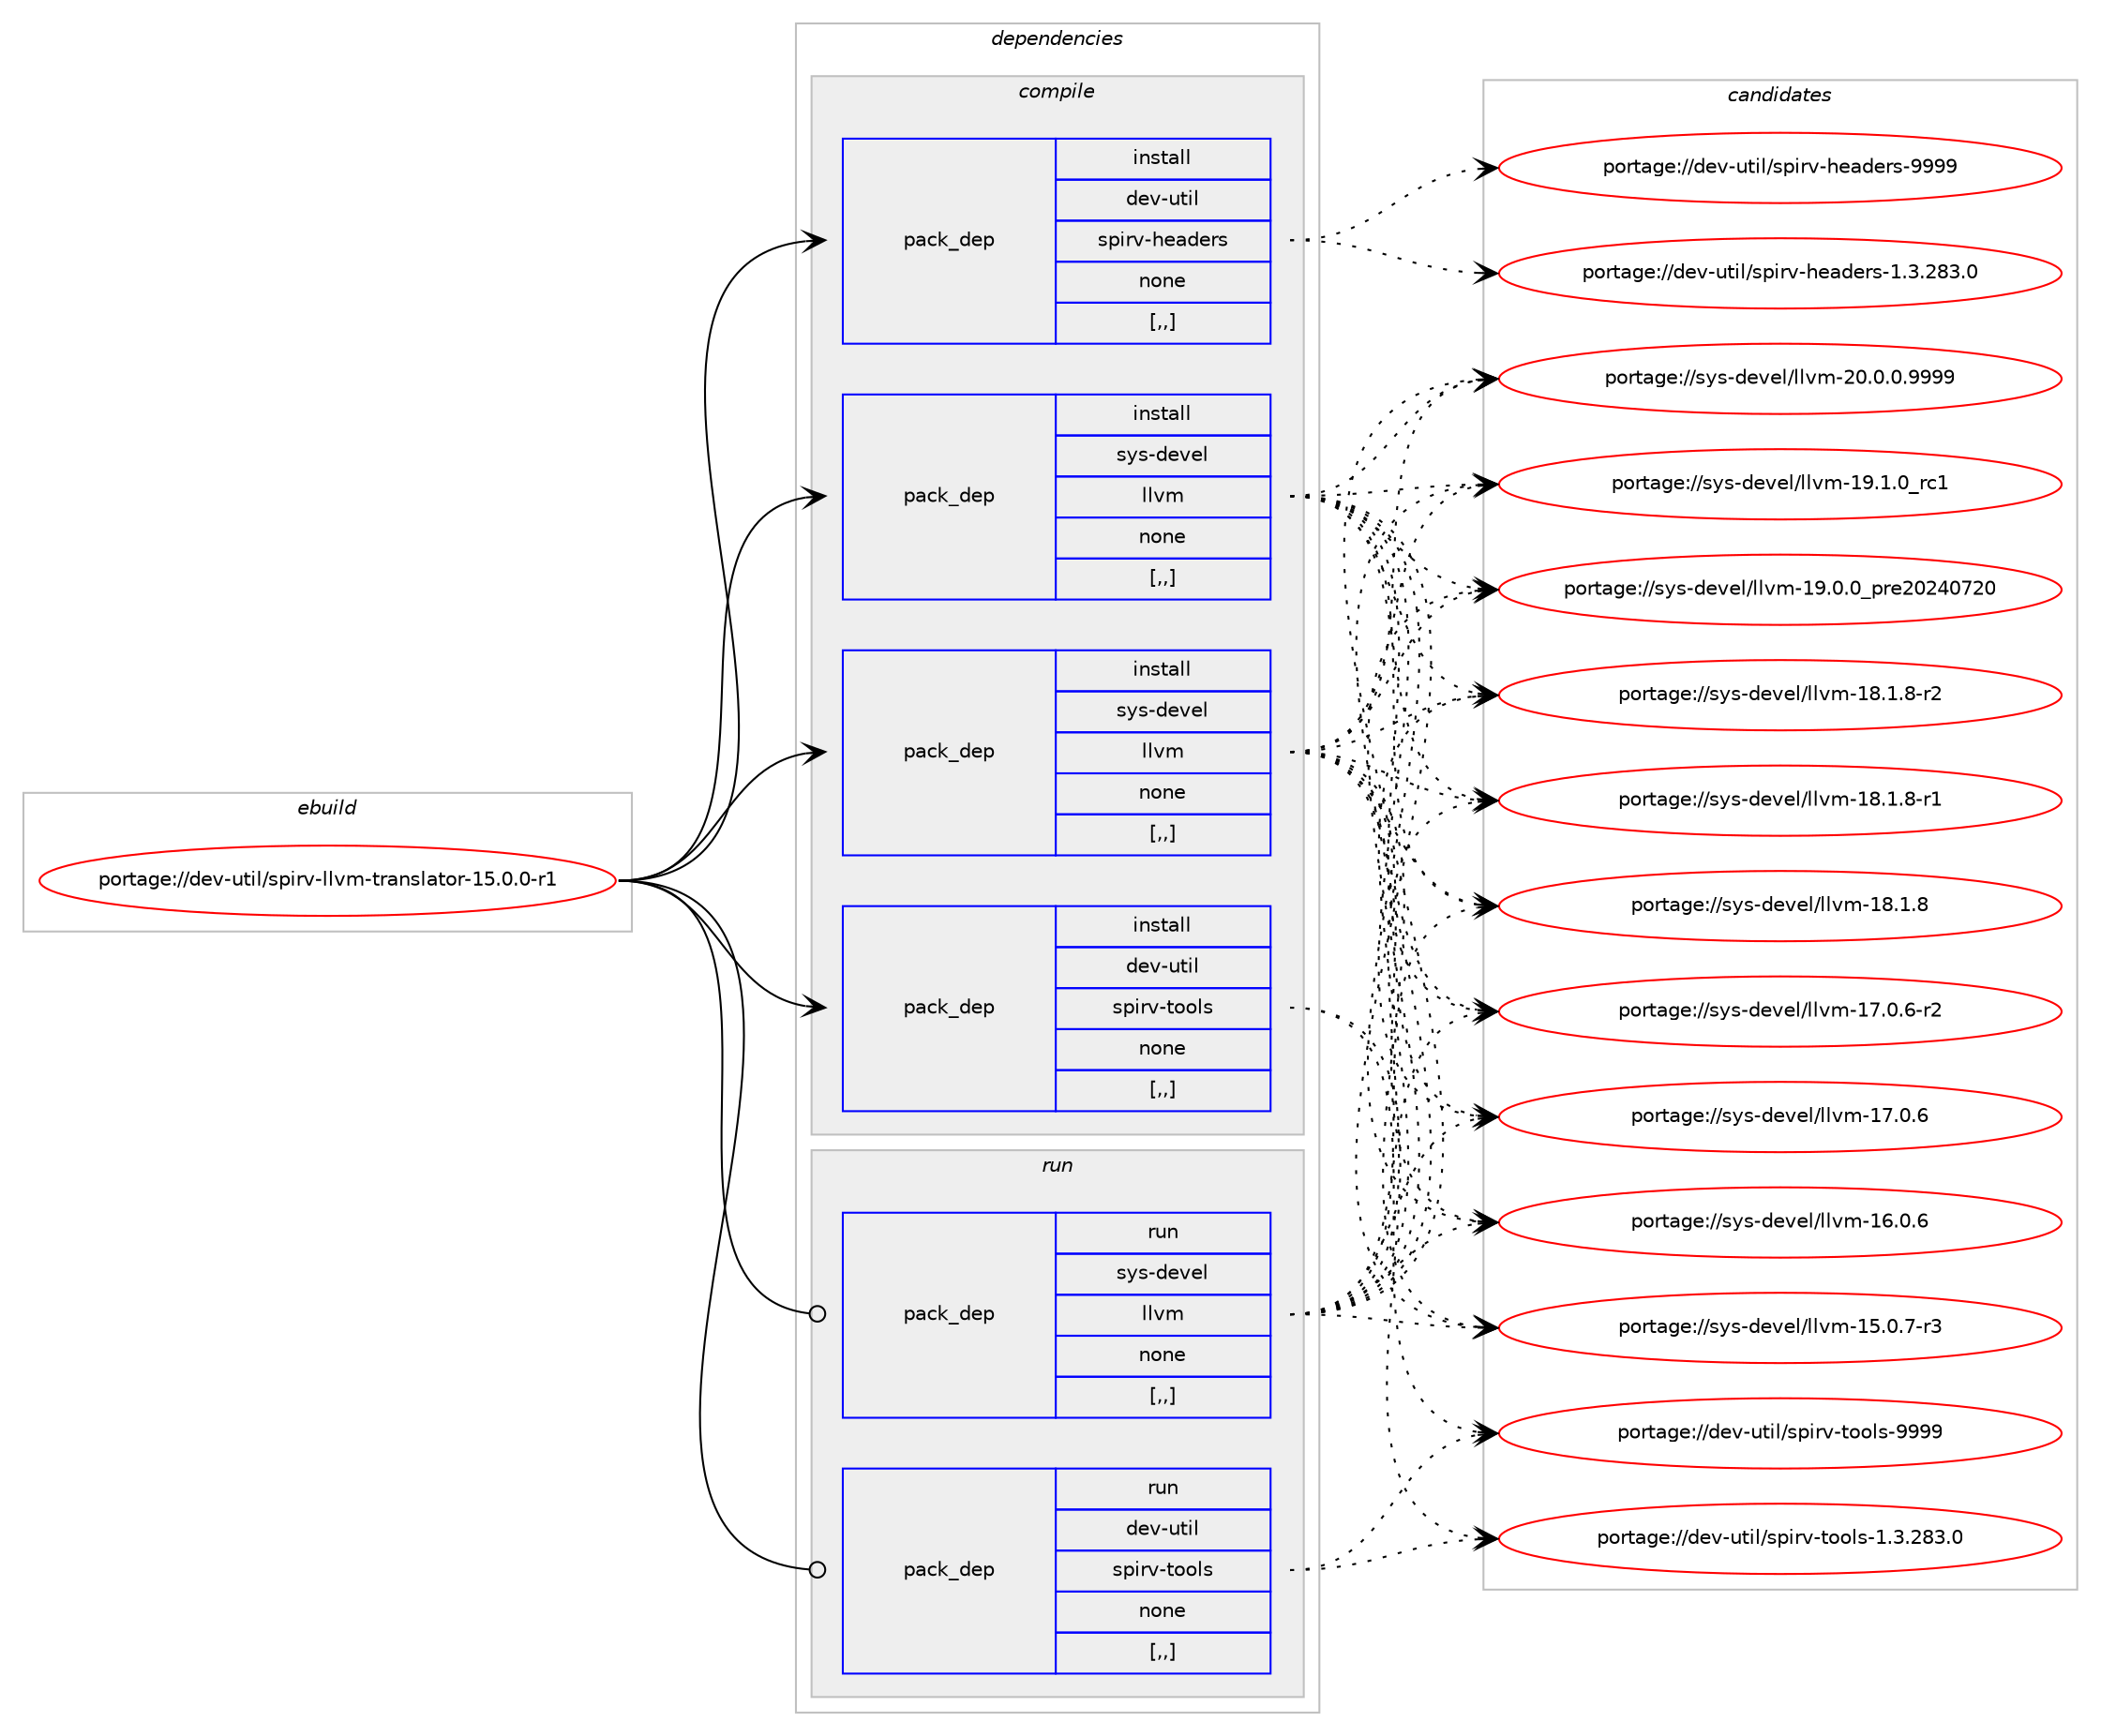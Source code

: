 digraph prolog {

# *************
# Graph options
# *************

newrank=true;
concentrate=true;
compound=true;
graph [rankdir=LR,fontname=Helvetica,fontsize=10,ranksep=1.5];#, ranksep=2.5, nodesep=0.2];
edge  [arrowhead=vee];
node  [fontname=Helvetica,fontsize=10];

# **********
# The ebuild
# **********

subgraph cluster_leftcol {
color=gray;
label=<<i>ebuild</i>>;
id [label="portage://dev-util/spirv-llvm-translator-15.0.0-r1", color=red, width=4, href="../dev-util/spirv-llvm-translator-15.0.0-r1.svg"];
}

# ****************
# The dependencies
# ****************

subgraph cluster_midcol {
color=gray;
label=<<i>dependencies</i>>;
subgraph cluster_compile {
fillcolor="#eeeeee";
style=filled;
label=<<i>compile</i>>;
subgraph pack156495 {
dependency219754 [label=<<TABLE BORDER="0" CELLBORDER="1" CELLSPACING="0" CELLPADDING="4" WIDTH="220"><TR><TD ROWSPAN="6" CELLPADDING="30">pack_dep</TD></TR><TR><TD WIDTH="110">install</TD></TR><TR><TD>dev-util</TD></TR><TR><TD>spirv-headers</TD></TR><TR><TD>none</TD></TR><TR><TD>[,,]</TD></TR></TABLE>>, shape=none, color=blue];
}
id:e -> dependency219754:w [weight=20,style="solid",arrowhead="vee"];
subgraph pack156496 {
dependency219755 [label=<<TABLE BORDER="0" CELLBORDER="1" CELLSPACING="0" CELLPADDING="4" WIDTH="220"><TR><TD ROWSPAN="6" CELLPADDING="30">pack_dep</TD></TR><TR><TD WIDTH="110">install</TD></TR><TR><TD>dev-util</TD></TR><TR><TD>spirv-tools</TD></TR><TR><TD>none</TD></TR><TR><TD>[,,]</TD></TR></TABLE>>, shape=none, color=blue];
}
id:e -> dependency219755:w [weight=20,style="solid",arrowhead="vee"];
subgraph pack156497 {
dependency219756 [label=<<TABLE BORDER="0" CELLBORDER="1" CELLSPACING="0" CELLPADDING="4" WIDTH="220"><TR><TD ROWSPAN="6" CELLPADDING="30">pack_dep</TD></TR><TR><TD WIDTH="110">install</TD></TR><TR><TD>sys-devel</TD></TR><TR><TD>llvm</TD></TR><TR><TD>none</TD></TR><TR><TD>[,,]</TD></TR></TABLE>>, shape=none, color=blue];
}
id:e -> dependency219756:w [weight=20,style="solid",arrowhead="vee"];
subgraph pack156498 {
dependency219757 [label=<<TABLE BORDER="0" CELLBORDER="1" CELLSPACING="0" CELLPADDING="4" WIDTH="220"><TR><TD ROWSPAN="6" CELLPADDING="30">pack_dep</TD></TR><TR><TD WIDTH="110">install</TD></TR><TR><TD>sys-devel</TD></TR><TR><TD>llvm</TD></TR><TR><TD>none</TD></TR><TR><TD>[,,]</TD></TR></TABLE>>, shape=none, color=blue];
}
id:e -> dependency219757:w [weight=20,style="solid",arrowhead="vee"];
}
subgraph cluster_compileandrun {
fillcolor="#eeeeee";
style=filled;
label=<<i>compile and run</i>>;
}
subgraph cluster_run {
fillcolor="#eeeeee";
style=filled;
label=<<i>run</i>>;
subgraph pack156499 {
dependency219758 [label=<<TABLE BORDER="0" CELLBORDER="1" CELLSPACING="0" CELLPADDING="4" WIDTH="220"><TR><TD ROWSPAN="6" CELLPADDING="30">pack_dep</TD></TR><TR><TD WIDTH="110">run</TD></TR><TR><TD>dev-util</TD></TR><TR><TD>spirv-tools</TD></TR><TR><TD>none</TD></TR><TR><TD>[,,]</TD></TR></TABLE>>, shape=none, color=blue];
}
id:e -> dependency219758:w [weight=20,style="solid",arrowhead="odot"];
subgraph pack156500 {
dependency219759 [label=<<TABLE BORDER="0" CELLBORDER="1" CELLSPACING="0" CELLPADDING="4" WIDTH="220"><TR><TD ROWSPAN="6" CELLPADDING="30">pack_dep</TD></TR><TR><TD WIDTH="110">run</TD></TR><TR><TD>sys-devel</TD></TR><TR><TD>llvm</TD></TR><TR><TD>none</TD></TR><TR><TD>[,,]</TD></TR></TABLE>>, shape=none, color=blue];
}
id:e -> dependency219759:w [weight=20,style="solid",arrowhead="odot"];
}
}

# **************
# The candidates
# **************

subgraph cluster_choices {
rank=same;
color=gray;
label=<<i>candidates</i>>;

subgraph choice156495 {
color=black;
nodesep=1;
choice100101118451171161051084711511210511411845104101971001011141154557575757 [label="portage://dev-util/spirv-headers-9999", color=red, width=4,href="../dev-util/spirv-headers-9999.svg"];
choice1001011184511711610510847115112105114118451041019710010111411545494651465056514648 [label="portage://dev-util/spirv-headers-1.3.283.0", color=red, width=4,href="../dev-util/spirv-headers-1.3.283.0.svg"];
dependency219754:e -> choice100101118451171161051084711511210511411845104101971001011141154557575757:w [style=dotted,weight="100"];
dependency219754:e -> choice1001011184511711610510847115112105114118451041019710010111411545494651465056514648:w [style=dotted,weight="100"];
}
subgraph choice156496 {
color=black;
nodesep=1;
choice1001011184511711610510847115112105114118451161111111081154557575757 [label="portage://dev-util/spirv-tools-9999", color=red, width=4,href="../dev-util/spirv-tools-9999.svg"];
choice10010111845117116105108471151121051141184511611111110811545494651465056514648 [label="portage://dev-util/spirv-tools-1.3.283.0", color=red, width=4,href="../dev-util/spirv-tools-1.3.283.0.svg"];
dependency219755:e -> choice1001011184511711610510847115112105114118451161111111081154557575757:w [style=dotted,weight="100"];
dependency219755:e -> choice10010111845117116105108471151121051141184511611111110811545494651465056514648:w [style=dotted,weight="100"];
}
subgraph choice156497 {
color=black;
nodesep=1;
choice1151211154510010111810110847108108118109455048464846484657575757 [label="portage://sys-devel/llvm-20.0.0.9999", color=red, width=4,href="../sys-devel/llvm-20.0.0.9999.svg"];
choice115121115451001011181011084710810811810945495746494648951149949 [label="portage://sys-devel/llvm-19.1.0_rc1", color=red, width=4,href="../sys-devel/llvm-19.1.0_rc1.svg"];
choice115121115451001011181011084710810811810945495746484648951121141015048505248555048 [label="portage://sys-devel/llvm-19.0.0_pre20240720", color=red, width=4,href="../sys-devel/llvm-19.0.0_pre20240720.svg"];
choice1151211154510010111810110847108108118109454956464946564511450 [label="portage://sys-devel/llvm-18.1.8-r2", color=red, width=4,href="../sys-devel/llvm-18.1.8-r2.svg"];
choice1151211154510010111810110847108108118109454956464946564511449 [label="portage://sys-devel/llvm-18.1.8-r1", color=red, width=4,href="../sys-devel/llvm-18.1.8-r1.svg"];
choice115121115451001011181011084710810811810945495646494656 [label="portage://sys-devel/llvm-18.1.8", color=red, width=4,href="../sys-devel/llvm-18.1.8.svg"];
choice1151211154510010111810110847108108118109454955464846544511450 [label="portage://sys-devel/llvm-17.0.6-r2", color=red, width=4,href="../sys-devel/llvm-17.0.6-r2.svg"];
choice115121115451001011181011084710810811810945495546484654 [label="portage://sys-devel/llvm-17.0.6", color=red, width=4,href="../sys-devel/llvm-17.0.6.svg"];
choice115121115451001011181011084710810811810945495446484654 [label="portage://sys-devel/llvm-16.0.6", color=red, width=4,href="../sys-devel/llvm-16.0.6.svg"];
choice1151211154510010111810110847108108118109454953464846554511451 [label="portage://sys-devel/llvm-15.0.7-r3", color=red, width=4,href="../sys-devel/llvm-15.0.7-r3.svg"];
dependency219756:e -> choice1151211154510010111810110847108108118109455048464846484657575757:w [style=dotted,weight="100"];
dependency219756:e -> choice115121115451001011181011084710810811810945495746494648951149949:w [style=dotted,weight="100"];
dependency219756:e -> choice115121115451001011181011084710810811810945495746484648951121141015048505248555048:w [style=dotted,weight="100"];
dependency219756:e -> choice1151211154510010111810110847108108118109454956464946564511450:w [style=dotted,weight="100"];
dependency219756:e -> choice1151211154510010111810110847108108118109454956464946564511449:w [style=dotted,weight="100"];
dependency219756:e -> choice115121115451001011181011084710810811810945495646494656:w [style=dotted,weight="100"];
dependency219756:e -> choice1151211154510010111810110847108108118109454955464846544511450:w [style=dotted,weight="100"];
dependency219756:e -> choice115121115451001011181011084710810811810945495546484654:w [style=dotted,weight="100"];
dependency219756:e -> choice115121115451001011181011084710810811810945495446484654:w [style=dotted,weight="100"];
dependency219756:e -> choice1151211154510010111810110847108108118109454953464846554511451:w [style=dotted,weight="100"];
}
subgraph choice156498 {
color=black;
nodesep=1;
choice1151211154510010111810110847108108118109455048464846484657575757 [label="portage://sys-devel/llvm-20.0.0.9999", color=red, width=4,href="../sys-devel/llvm-20.0.0.9999.svg"];
choice115121115451001011181011084710810811810945495746494648951149949 [label="portage://sys-devel/llvm-19.1.0_rc1", color=red, width=4,href="../sys-devel/llvm-19.1.0_rc1.svg"];
choice115121115451001011181011084710810811810945495746484648951121141015048505248555048 [label="portage://sys-devel/llvm-19.0.0_pre20240720", color=red, width=4,href="../sys-devel/llvm-19.0.0_pre20240720.svg"];
choice1151211154510010111810110847108108118109454956464946564511450 [label="portage://sys-devel/llvm-18.1.8-r2", color=red, width=4,href="../sys-devel/llvm-18.1.8-r2.svg"];
choice1151211154510010111810110847108108118109454956464946564511449 [label="portage://sys-devel/llvm-18.1.8-r1", color=red, width=4,href="../sys-devel/llvm-18.1.8-r1.svg"];
choice115121115451001011181011084710810811810945495646494656 [label="portage://sys-devel/llvm-18.1.8", color=red, width=4,href="../sys-devel/llvm-18.1.8.svg"];
choice1151211154510010111810110847108108118109454955464846544511450 [label="portage://sys-devel/llvm-17.0.6-r2", color=red, width=4,href="../sys-devel/llvm-17.0.6-r2.svg"];
choice115121115451001011181011084710810811810945495546484654 [label="portage://sys-devel/llvm-17.0.6", color=red, width=4,href="../sys-devel/llvm-17.0.6.svg"];
choice115121115451001011181011084710810811810945495446484654 [label="portage://sys-devel/llvm-16.0.6", color=red, width=4,href="../sys-devel/llvm-16.0.6.svg"];
choice1151211154510010111810110847108108118109454953464846554511451 [label="portage://sys-devel/llvm-15.0.7-r3", color=red, width=4,href="../sys-devel/llvm-15.0.7-r3.svg"];
dependency219757:e -> choice1151211154510010111810110847108108118109455048464846484657575757:w [style=dotted,weight="100"];
dependency219757:e -> choice115121115451001011181011084710810811810945495746494648951149949:w [style=dotted,weight="100"];
dependency219757:e -> choice115121115451001011181011084710810811810945495746484648951121141015048505248555048:w [style=dotted,weight="100"];
dependency219757:e -> choice1151211154510010111810110847108108118109454956464946564511450:w [style=dotted,weight="100"];
dependency219757:e -> choice1151211154510010111810110847108108118109454956464946564511449:w [style=dotted,weight="100"];
dependency219757:e -> choice115121115451001011181011084710810811810945495646494656:w [style=dotted,weight="100"];
dependency219757:e -> choice1151211154510010111810110847108108118109454955464846544511450:w [style=dotted,weight="100"];
dependency219757:e -> choice115121115451001011181011084710810811810945495546484654:w [style=dotted,weight="100"];
dependency219757:e -> choice115121115451001011181011084710810811810945495446484654:w [style=dotted,weight="100"];
dependency219757:e -> choice1151211154510010111810110847108108118109454953464846554511451:w [style=dotted,weight="100"];
}
subgraph choice156499 {
color=black;
nodesep=1;
choice1001011184511711610510847115112105114118451161111111081154557575757 [label="portage://dev-util/spirv-tools-9999", color=red, width=4,href="../dev-util/spirv-tools-9999.svg"];
choice10010111845117116105108471151121051141184511611111110811545494651465056514648 [label="portage://dev-util/spirv-tools-1.3.283.0", color=red, width=4,href="../dev-util/spirv-tools-1.3.283.0.svg"];
dependency219758:e -> choice1001011184511711610510847115112105114118451161111111081154557575757:w [style=dotted,weight="100"];
dependency219758:e -> choice10010111845117116105108471151121051141184511611111110811545494651465056514648:w [style=dotted,weight="100"];
}
subgraph choice156500 {
color=black;
nodesep=1;
choice1151211154510010111810110847108108118109455048464846484657575757 [label="portage://sys-devel/llvm-20.0.0.9999", color=red, width=4,href="../sys-devel/llvm-20.0.0.9999.svg"];
choice115121115451001011181011084710810811810945495746494648951149949 [label="portage://sys-devel/llvm-19.1.0_rc1", color=red, width=4,href="../sys-devel/llvm-19.1.0_rc1.svg"];
choice115121115451001011181011084710810811810945495746484648951121141015048505248555048 [label="portage://sys-devel/llvm-19.0.0_pre20240720", color=red, width=4,href="../sys-devel/llvm-19.0.0_pre20240720.svg"];
choice1151211154510010111810110847108108118109454956464946564511450 [label="portage://sys-devel/llvm-18.1.8-r2", color=red, width=4,href="../sys-devel/llvm-18.1.8-r2.svg"];
choice1151211154510010111810110847108108118109454956464946564511449 [label="portage://sys-devel/llvm-18.1.8-r1", color=red, width=4,href="../sys-devel/llvm-18.1.8-r1.svg"];
choice115121115451001011181011084710810811810945495646494656 [label="portage://sys-devel/llvm-18.1.8", color=red, width=4,href="../sys-devel/llvm-18.1.8.svg"];
choice1151211154510010111810110847108108118109454955464846544511450 [label="portage://sys-devel/llvm-17.0.6-r2", color=red, width=4,href="../sys-devel/llvm-17.0.6-r2.svg"];
choice115121115451001011181011084710810811810945495546484654 [label="portage://sys-devel/llvm-17.0.6", color=red, width=4,href="../sys-devel/llvm-17.0.6.svg"];
choice115121115451001011181011084710810811810945495446484654 [label="portage://sys-devel/llvm-16.0.6", color=red, width=4,href="../sys-devel/llvm-16.0.6.svg"];
choice1151211154510010111810110847108108118109454953464846554511451 [label="portage://sys-devel/llvm-15.0.7-r3", color=red, width=4,href="../sys-devel/llvm-15.0.7-r3.svg"];
dependency219759:e -> choice1151211154510010111810110847108108118109455048464846484657575757:w [style=dotted,weight="100"];
dependency219759:e -> choice115121115451001011181011084710810811810945495746494648951149949:w [style=dotted,weight="100"];
dependency219759:e -> choice115121115451001011181011084710810811810945495746484648951121141015048505248555048:w [style=dotted,weight="100"];
dependency219759:e -> choice1151211154510010111810110847108108118109454956464946564511450:w [style=dotted,weight="100"];
dependency219759:e -> choice1151211154510010111810110847108108118109454956464946564511449:w [style=dotted,weight="100"];
dependency219759:e -> choice115121115451001011181011084710810811810945495646494656:w [style=dotted,weight="100"];
dependency219759:e -> choice1151211154510010111810110847108108118109454955464846544511450:w [style=dotted,weight="100"];
dependency219759:e -> choice115121115451001011181011084710810811810945495546484654:w [style=dotted,weight="100"];
dependency219759:e -> choice115121115451001011181011084710810811810945495446484654:w [style=dotted,weight="100"];
dependency219759:e -> choice1151211154510010111810110847108108118109454953464846554511451:w [style=dotted,weight="100"];
}
}

}
